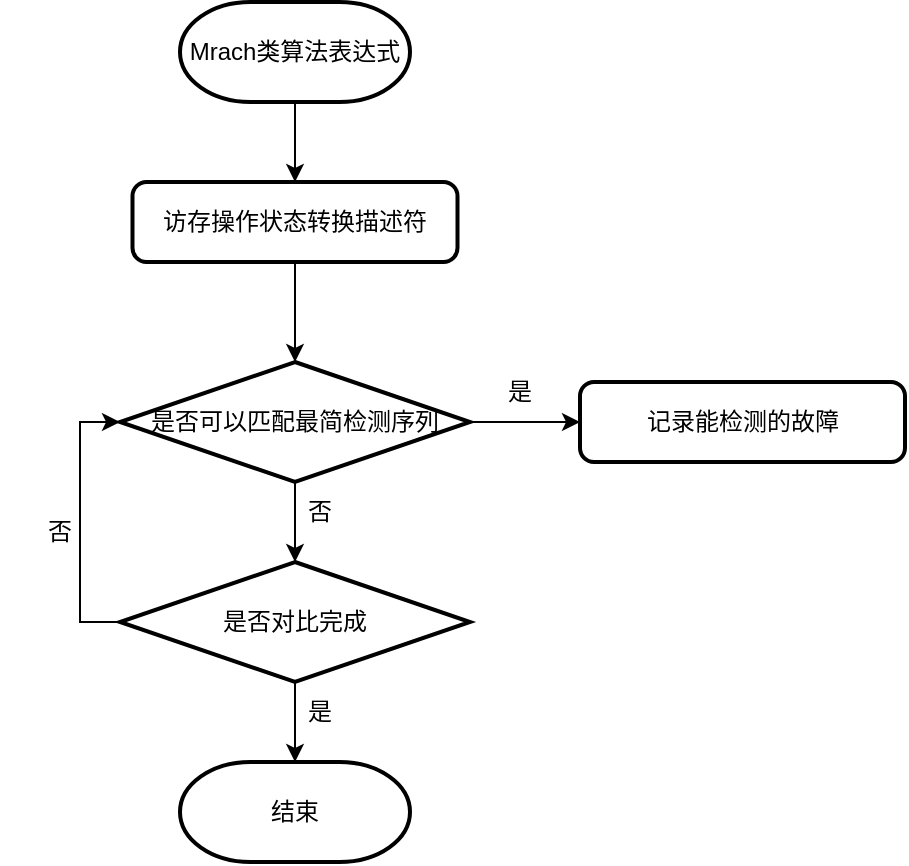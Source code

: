 <mxfile version="20.5.3" type="github">
  <diagram id="rkkf3URhWeqMkbTxh2ga" name="第 1 页">
    <mxGraphModel dx="1422" dy="794" grid="0" gridSize="10" guides="1" tooltips="1" connect="1" arrows="1" fold="1" page="0" pageScale="1" pageWidth="827" pageHeight="1169" math="0" shadow="0">
      <root>
        <mxCell id="0" />
        <mxCell id="1" parent="0" />
        <mxCell id="WQ5dbQ53AScq9OudGgJk-8" style="edgeStyle=orthogonalEdgeStyle;rounded=0;orthogonalLoop=1;jettySize=auto;html=1;exitX=0.5;exitY=1;exitDx=0;exitDy=0;exitPerimeter=0;entryX=0.5;entryY=0;entryDx=0;entryDy=0;entryPerimeter=0;" edge="1" parent="1" source="WQ5dbQ53AScq9OudGgJk-1" target="WQ5dbQ53AScq9OudGgJk-4">
          <mxGeometry relative="1" as="geometry" />
        </mxCell>
        <mxCell id="WQ5dbQ53AScq9OudGgJk-13" style="edgeStyle=orthogonalEdgeStyle;rounded=0;orthogonalLoop=1;jettySize=auto;html=1;exitX=1;exitY=0.5;exitDx=0;exitDy=0;exitPerimeter=0;entryX=0;entryY=0.5;entryDx=0;entryDy=0;" edge="1" parent="1" source="WQ5dbQ53AScq9OudGgJk-1" target="WQ5dbQ53AScq9OudGgJk-12">
          <mxGeometry relative="1" as="geometry" />
        </mxCell>
        <mxCell id="WQ5dbQ53AScq9OudGgJk-1" value="是否可以匹配最简检测序列" style="strokeWidth=2;html=1;shape=mxgraph.flowchart.decision;whiteSpace=wrap;" vertex="1" parent="1">
          <mxGeometry x="300" y="300" width="175" height="60" as="geometry" />
        </mxCell>
        <mxCell id="WQ5dbQ53AScq9OudGgJk-6" style="edgeStyle=orthogonalEdgeStyle;rounded=0;orthogonalLoop=1;jettySize=auto;html=1;exitX=0.5;exitY=1;exitDx=0;exitDy=0;exitPerimeter=0;entryX=0.5;entryY=0;entryDx=0;entryDy=0;" edge="1" parent="1" source="WQ5dbQ53AScq9OudGgJk-2" target="WQ5dbQ53AScq9OudGgJk-3">
          <mxGeometry relative="1" as="geometry" />
        </mxCell>
        <mxCell id="WQ5dbQ53AScq9OudGgJk-2" value="Mrach类算法表达式" style="strokeWidth=2;html=1;shape=mxgraph.flowchart.terminator;whiteSpace=wrap;" vertex="1" parent="1">
          <mxGeometry x="330" y="120" width="115" height="50" as="geometry" />
        </mxCell>
        <mxCell id="WQ5dbQ53AScq9OudGgJk-7" style="edgeStyle=orthogonalEdgeStyle;rounded=0;orthogonalLoop=1;jettySize=auto;html=1;exitX=0.5;exitY=1;exitDx=0;exitDy=0;entryX=0.5;entryY=0;entryDx=0;entryDy=0;entryPerimeter=0;" edge="1" parent="1" source="WQ5dbQ53AScq9OudGgJk-3" target="WQ5dbQ53AScq9OudGgJk-1">
          <mxGeometry relative="1" as="geometry" />
        </mxCell>
        <mxCell id="WQ5dbQ53AScq9OudGgJk-3" value="访存操作状态转换描述符" style="rounded=1;whiteSpace=wrap;html=1;absoluteArcSize=1;arcSize=14;strokeWidth=2;" vertex="1" parent="1">
          <mxGeometry x="306.25" y="210" width="162.5" height="40" as="geometry" />
        </mxCell>
        <mxCell id="WQ5dbQ53AScq9OudGgJk-10" style="edgeStyle=orthogonalEdgeStyle;rounded=0;orthogonalLoop=1;jettySize=auto;html=1;exitX=0.5;exitY=1;exitDx=0;exitDy=0;exitPerimeter=0;" edge="1" parent="1" source="WQ5dbQ53AScq9OudGgJk-4" target="WQ5dbQ53AScq9OudGgJk-5">
          <mxGeometry relative="1" as="geometry" />
        </mxCell>
        <mxCell id="WQ5dbQ53AScq9OudGgJk-16" style="edgeStyle=orthogonalEdgeStyle;rounded=0;orthogonalLoop=1;jettySize=auto;html=1;exitX=0;exitY=0.5;exitDx=0;exitDy=0;exitPerimeter=0;entryX=0;entryY=0.5;entryDx=0;entryDy=0;entryPerimeter=0;" edge="1" parent="1" source="WQ5dbQ53AScq9OudGgJk-4" target="WQ5dbQ53AScq9OudGgJk-1">
          <mxGeometry relative="1" as="geometry" />
        </mxCell>
        <mxCell id="WQ5dbQ53AScq9OudGgJk-4" value="是否对比完成" style="strokeWidth=2;html=1;shape=mxgraph.flowchart.decision;whiteSpace=wrap;" vertex="1" parent="1">
          <mxGeometry x="300" y="400" width="175" height="60" as="geometry" />
        </mxCell>
        <mxCell id="WQ5dbQ53AScq9OudGgJk-5" value="结束" style="strokeWidth=2;html=1;shape=mxgraph.flowchart.terminator;whiteSpace=wrap;" vertex="1" parent="1">
          <mxGeometry x="330" y="500" width="115" height="50" as="geometry" />
        </mxCell>
        <mxCell id="WQ5dbQ53AScq9OudGgJk-11" value="否" style="text;html=1;strokeColor=none;fillColor=none;align=center;verticalAlign=middle;whiteSpace=wrap;rounded=0;" vertex="1" parent="1">
          <mxGeometry x="370" y="360" width="60" height="30" as="geometry" />
        </mxCell>
        <mxCell id="WQ5dbQ53AScq9OudGgJk-12" value="记录能检测的故障" style="rounded=1;whiteSpace=wrap;html=1;absoluteArcSize=1;arcSize=14;strokeWidth=2;" vertex="1" parent="1">
          <mxGeometry x="530" y="310" width="162.5" height="40" as="geometry" />
        </mxCell>
        <mxCell id="WQ5dbQ53AScq9OudGgJk-14" value="是" style="text;html=1;strokeColor=none;fillColor=none;align=center;verticalAlign=middle;whiteSpace=wrap;rounded=0;" vertex="1" parent="1">
          <mxGeometry x="470" y="300" width="60" height="30" as="geometry" />
        </mxCell>
        <mxCell id="WQ5dbQ53AScq9OudGgJk-15" value="是" style="text;html=1;strokeColor=none;fillColor=none;align=center;verticalAlign=middle;whiteSpace=wrap;rounded=0;" vertex="1" parent="1">
          <mxGeometry x="370" y="460" width="60" height="30" as="geometry" />
        </mxCell>
        <mxCell id="WQ5dbQ53AScq9OudGgJk-17" value="否" style="text;html=1;strokeColor=none;fillColor=none;align=center;verticalAlign=middle;whiteSpace=wrap;rounded=0;" vertex="1" parent="1">
          <mxGeometry x="240" y="370" width="60" height="30" as="geometry" />
        </mxCell>
      </root>
    </mxGraphModel>
  </diagram>
</mxfile>
